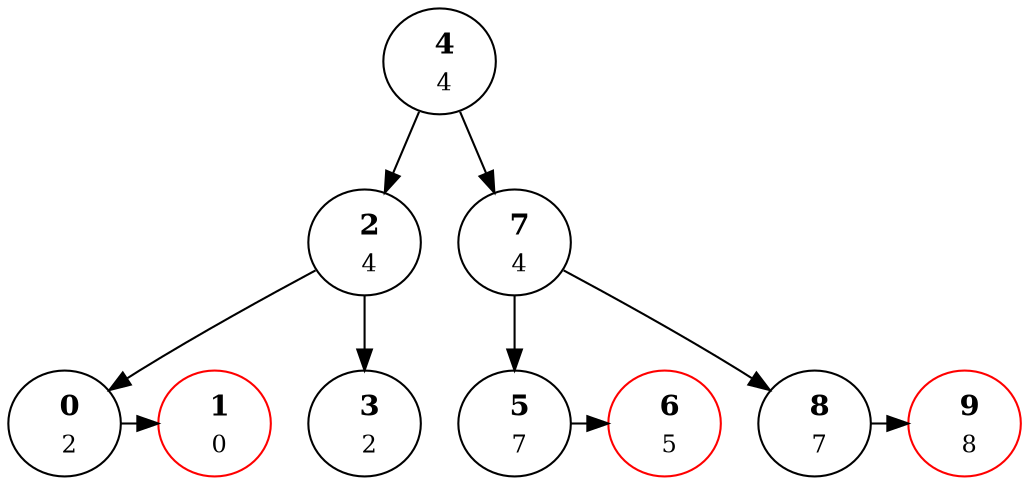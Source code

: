 digraph {

	4 [label=< <b>4</b><br/> <sub>4</sub>>]
	4 -> 2
	2 [label=< <b>2</b><br/> <sub>4</sub>>]
	2 -> 0
	0 [label=< <b>0</b><br/> <sub>2</sub>>]
	{rank=same; 0; 1}
	1 [color=red]
	0 -> 1
	1 [label=< <b>1</b><br/> <sub>0</sub>>]
	2 -> 3
	3 [label=< <b>3</b><br/> <sub>2</sub>>]
	4 -> 7
	7 [label=< <b>7</b><br/> <sub>4</sub>>]
	7 -> 5
	5 [label=< <b>5</b><br/> <sub>7</sub>>]
	{rank=same; 5; 6}
	6 [color=red]
	5 -> 6
	6 [label=< <b>6</b><br/> <sub>5</sub>>]
	7 -> 8
	8 [label=< <b>8</b><br/> <sub>7</sub>>]
	{rank=same; 8; 9}
	9 [color=red]
	8 -> 9
	9 [label=< <b>9</b><br/> <sub>8</sub>>]
	
}
